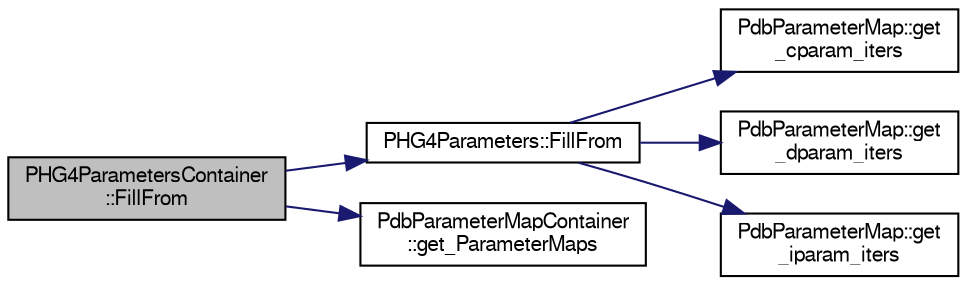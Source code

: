 digraph "PHG4ParametersContainer::FillFrom"
{
  bgcolor="transparent";
  edge [fontname="FreeSans",fontsize="10",labelfontname="FreeSans",labelfontsize="10"];
  node [fontname="FreeSans",fontsize="10",shape=record];
  rankdir="LR";
  Node1 [label="PHG4ParametersContainer\l::FillFrom",height=0.2,width=0.4,color="black", fillcolor="grey75", style="filled" fontcolor="black"];
  Node1 -> Node2 [color="midnightblue",fontsize="10",style="solid",fontname="FreeSans"];
  Node2 [label="PHG4Parameters::FillFrom",height=0.2,width=0.4,color="black",URL="$da/d29/classPHG4Parameters.html#ab8f483eebcc88f7b19512ae21139d30d"];
  Node2 -> Node3 [color="midnightblue",fontsize="10",style="solid",fontname="FreeSans"];
  Node3 [label="PdbParameterMap::get\l_cparam_iters",height=0.2,width=0.4,color="black",URL="$d8/d21/classPdbParameterMap.html#ab0e99129bc91837311172241b78f4c82"];
  Node2 -> Node4 [color="midnightblue",fontsize="10",style="solid",fontname="FreeSans"];
  Node4 [label="PdbParameterMap::get\l_dparam_iters",height=0.2,width=0.4,color="black",URL="$d8/d21/classPdbParameterMap.html#ade341cd2fa2ac009cd6e7741e728f85b"];
  Node2 -> Node5 [color="midnightblue",fontsize="10",style="solid",fontname="FreeSans"];
  Node5 [label="PdbParameterMap::get\l_iparam_iters",height=0.2,width=0.4,color="black",URL="$d8/d21/classPdbParameterMap.html#ac348934f368cf69d37ce7480fdcd332c"];
  Node1 -> Node6 [color="midnightblue",fontsize="10",style="solid",fontname="FreeSans"];
  Node6 [label="PdbParameterMapContainer\l::get_ParameterMaps",height=0.2,width=0.4,color="black",URL="$d4/d7d/classPdbParameterMapContainer.html#a1ec2a6c2416d44a99458cf8c7f1c31a5"];
}
